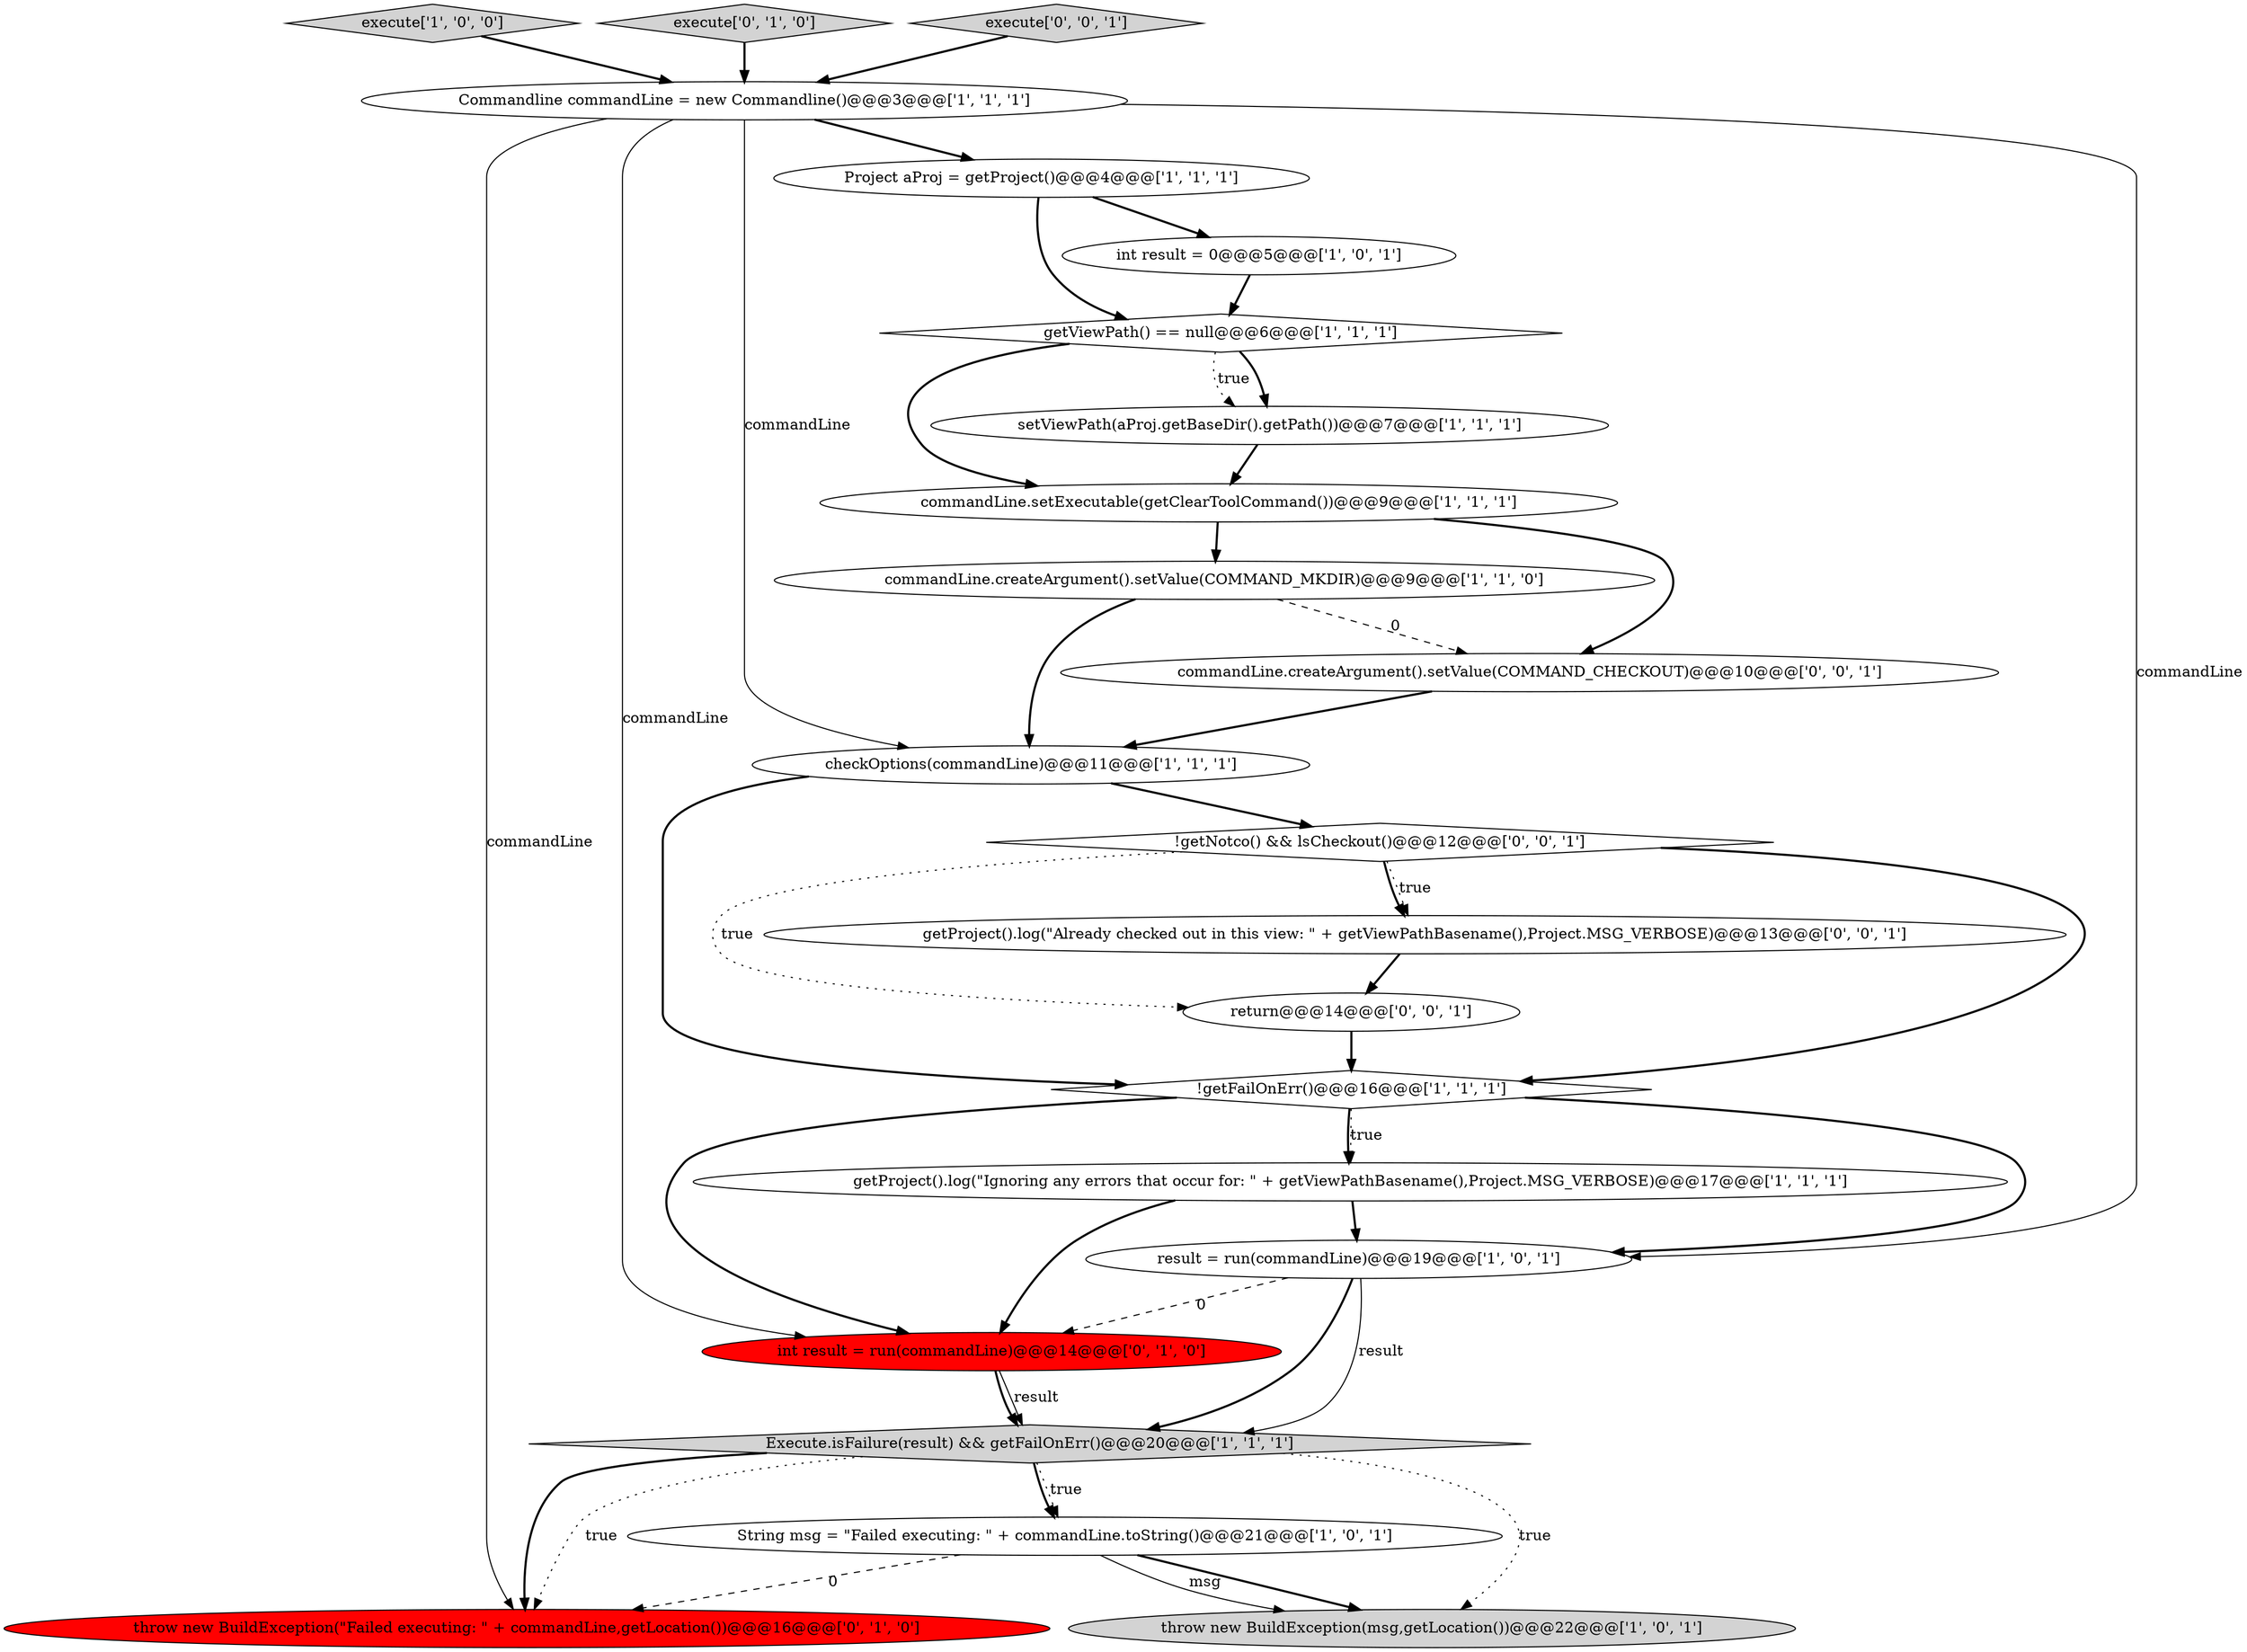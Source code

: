 digraph {
4 [style = filled, label = "commandLine.createArgument().setValue(COMMAND_MKDIR)@@@9@@@['1', '1', '0']", fillcolor = white, shape = ellipse image = "AAA0AAABBB1BBB"];
6 [style = filled, label = "result = run(commandLine)@@@19@@@['1', '0', '1']", fillcolor = white, shape = ellipse image = "AAA0AAABBB1BBB"];
2 [style = filled, label = "execute['1', '0', '0']", fillcolor = lightgray, shape = diamond image = "AAA0AAABBB1BBB"];
1 [style = filled, label = "setViewPath(aProj.getBaseDir().getPath())@@@7@@@['1', '1', '1']", fillcolor = white, shape = ellipse image = "AAA0AAABBB1BBB"];
8 [style = filled, label = "throw new BuildException(msg,getLocation())@@@22@@@['1', '0', '1']", fillcolor = lightgray, shape = ellipse image = "AAA0AAABBB1BBB"];
16 [style = filled, label = "execute['0', '1', '0']", fillcolor = lightgray, shape = diamond image = "AAA0AAABBB2BBB"];
21 [style = filled, label = "commandLine.createArgument().setValue(COMMAND_CHECKOUT)@@@10@@@['0', '0', '1']", fillcolor = white, shape = ellipse image = "AAA0AAABBB3BBB"];
5 [style = filled, label = "int result = 0@@@5@@@['1', '0', '1']", fillcolor = white, shape = ellipse image = "AAA0AAABBB1BBB"];
14 [style = filled, label = "commandLine.setExecutable(getClearToolCommand())@@@9@@@['1', '1', '1']", fillcolor = white, shape = ellipse image = "AAA0AAABBB1BBB"];
17 [style = filled, label = "int result = run(commandLine)@@@14@@@['0', '1', '0']", fillcolor = red, shape = ellipse image = "AAA1AAABBB2BBB"];
3 [style = filled, label = "Commandline commandLine = new Commandline()@@@3@@@['1', '1', '1']", fillcolor = white, shape = ellipse image = "AAA0AAABBB1BBB"];
15 [style = filled, label = "throw new BuildException(\"Failed executing: \" + commandLine,getLocation())@@@16@@@['0', '1', '0']", fillcolor = red, shape = ellipse image = "AAA1AAABBB2BBB"];
9 [style = filled, label = "Project aProj = getProject()@@@4@@@['1', '1', '1']", fillcolor = white, shape = ellipse image = "AAA0AAABBB1BBB"];
0 [style = filled, label = "String msg = \"Failed executing: \" + commandLine.toString()@@@21@@@['1', '0', '1']", fillcolor = white, shape = ellipse image = "AAA0AAABBB1BBB"];
20 [style = filled, label = "return@@@14@@@['0', '0', '1']", fillcolor = white, shape = ellipse image = "AAA0AAABBB3BBB"];
11 [style = filled, label = "Execute.isFailure(result) && getFailOnErr()@@@20@@@['1', '1', '1']", fillcolor = lightgray, shape = diamond image = "AAA0AAABBB1BBB"];
12 [style = filled, label = "!getFailOnErr()@@@16@@@['1', '1', '1']", fillcolor = white, shape = diamond image = "AAA0AAABBB1BBB"];
7 [style = filled, label = "getProject().log(\"Ignoring any errors that occur for: \" + getViewPathBasename(),Project.MSG_VERBOSE)@@@17@@@['1', '1', '1']", fillcolor = white, shape = ellipse image = "AAA0AAABBB1BBB"];
10 [style = filled, label = "checkOptions(commandLine)@@@11@@@['1', '1', '1']", fillcolor = white, shape = ellipse image = "AAA0AAABBB1BBB"];
13 [style = filled, label = "getViewPath() == null@@@6@@@['1', '1', '1']", fillcolor = white, shape = diamond image = "AAA0AAABBB1BBB"];
22 [style = filled, label = "getProject().log(\"Already checked out in this view: \" + getViewPathBasename(),Project.MSG_VERBOSE)@@@13@@@['0', '0', '1']", fillcolor = white, shape = ellipse image = "AAA0AAABBB3BBB"];
18 [style = filled, label = "!getNotco() && lsCheckout()@@@12@@@['0', '0', '1']", fillcolor = white, shape = diamond image = "AAA0AAABBB3BBB"];
19 [style = filled, label = "execute['0', '0', '1']", fillcolor = lightgray, shape = diamond image = "AAA0AAABBB3BBB"];
4->10 [style = bold, label=""];
16->3 [style = bold, label=""];
21->10 [style = bold, label=""];
10->18 [style = bold, label=""];
7->17 [style = bold, label=""];
3->17 [style = solid, label="commandLine"];
3->6 [style = solid, label="commandLine"];
2->3 [style = bold, label=""];
12->17 [style = bold, label=""];
18->12 [style = bold, label=""];
0->15 [style = dashed, label="0"];
6->17 [style = dashed, label="0"];
18->20 [style = dotted, label="true"];
4->21 [style = dashed, label="0"];
12->6 [style = bold, label=""];
12->7 [style = bold, label=""];
13->1 [style = bold, label=""];
11->15 [style = bold, label=""];
3->9 [style = bold, label=""];
13->1 [style = dotted, label="true"];
11->0 [style = bold, label=""];
14->4 [style = bold, label=""];
18->22 [style = bold, label=""];
22->20 [style = bold, label=""];
6->11 [style = solid, label="result"];
10->12 [style = bold, label=""];
6->11 [style = bold, label=""];
5->13 [style = bold, label=""];
3->15 [style = solid, label="commandLine"];
7->6 [style = bold, label=""];
20->12 [style = bold, label=""];
0->8 [style = bold, label=""];
3->10 [style = solid, label="commandLine"];
0->8 [style = solid, label="msg"];
11->0 [style = dotted, label="true"];
9->5 [style = bold, label=""];
11->8 [style = dotted, label="true"];
1->14 [style = bold, label=""];
17->11 [style = solid, label="result"];
12->7 [style = dotted, label="true"];
11->15 [style = dotted, label="true"];
13->14 [style = bold, label=""];
19->3 [style = bold, label=""];
14->21 [style = bold, label=""];
9->13 [style = bold, label=""];
17->11 [style = bold, label=""];
18->22 [style = dotted, label="true"];
}
